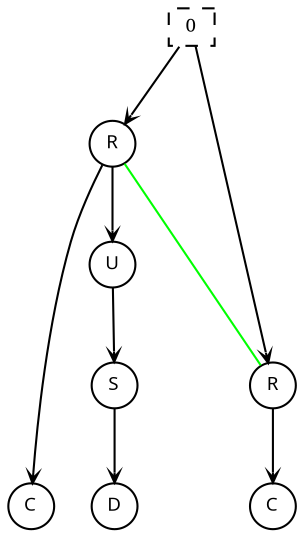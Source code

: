 digraph "0.dot" {
newrank = true;
stylesheet = "style.css";
r0 [ label="0", style="dashed", shape=box, width=.28, height=.18, fontname="serif", fontsize=9.0 ];
{ rank=source; r0 };
v0 [ label="R", shape=ellipse, id="v0_R" fontname="sans-serif", fontsize=9.0,fixedsize=true, width=0.300000, height=.30 ];
v1 [ label="C", shape=ellipse, id="v1_C" fontname="sans-serif", fontsize=9.0,fixedsize=true, width=0.300000, height=.30 ];
v2 [ label="U", shape=ellipse, id="v2_U" fontname="sans-serif", fontsize=9.0,fixedsize=true, width=0.300000, height=.30 ];
v3 [ label="S", shape=ellipse, id="v3_S" fontname="sans-serif", fontsize=9.0,fixedsize=true, width=0.300000, height=.30 ];
v4 [ label="D", shape=ellipse, id="v4_D" fontname="sans-serif", fontsize=9.0,fixedsize=true, width=0.300000, height=.30 ];
v5 [ label="R", shape=ellipse, id="v5_R" fontname="sans-serif", fontsize=9.0,fixedsize=true, width=0.300000, height=.30 ];
v6 [ label="C", shape=ellipse, id="v6_C" fontname="sans-serif", fontsize=9.0,fixedsize=true, width=0.300000, height=.30 ];
{ rank=same; v0 };
{ rank=same; v2 };
{ rank=same; v5; v3 };
{ rank=same; v6; v4; v1 };
r0 -> v0 [ arrowhead="vee", arrowsize=0.5 ];
r0 -> v5 [ arrowhead="vee", arrowsize=0.5 ];
v0 -> v1 [ arrowhead="vee", arrowsize=0.5 ];
v0 -> v2 [ arrowhead="vee", arrowsize=0.5 ];
v2 -> v3 [ arrowhead="vee", arrowsize=0.5 ];
v3 -> v4 [ arrowhead="vee", arrowsize=0.5 ];
v5 -> v6 [ arrowhead="vee", arrowsize=0.5 ];
edge [ color=green, arrowhead=none, arrowtail=none, arrowsize=0.3 ];
v0 -> v5 [ dir=both, constraint=false ];
}